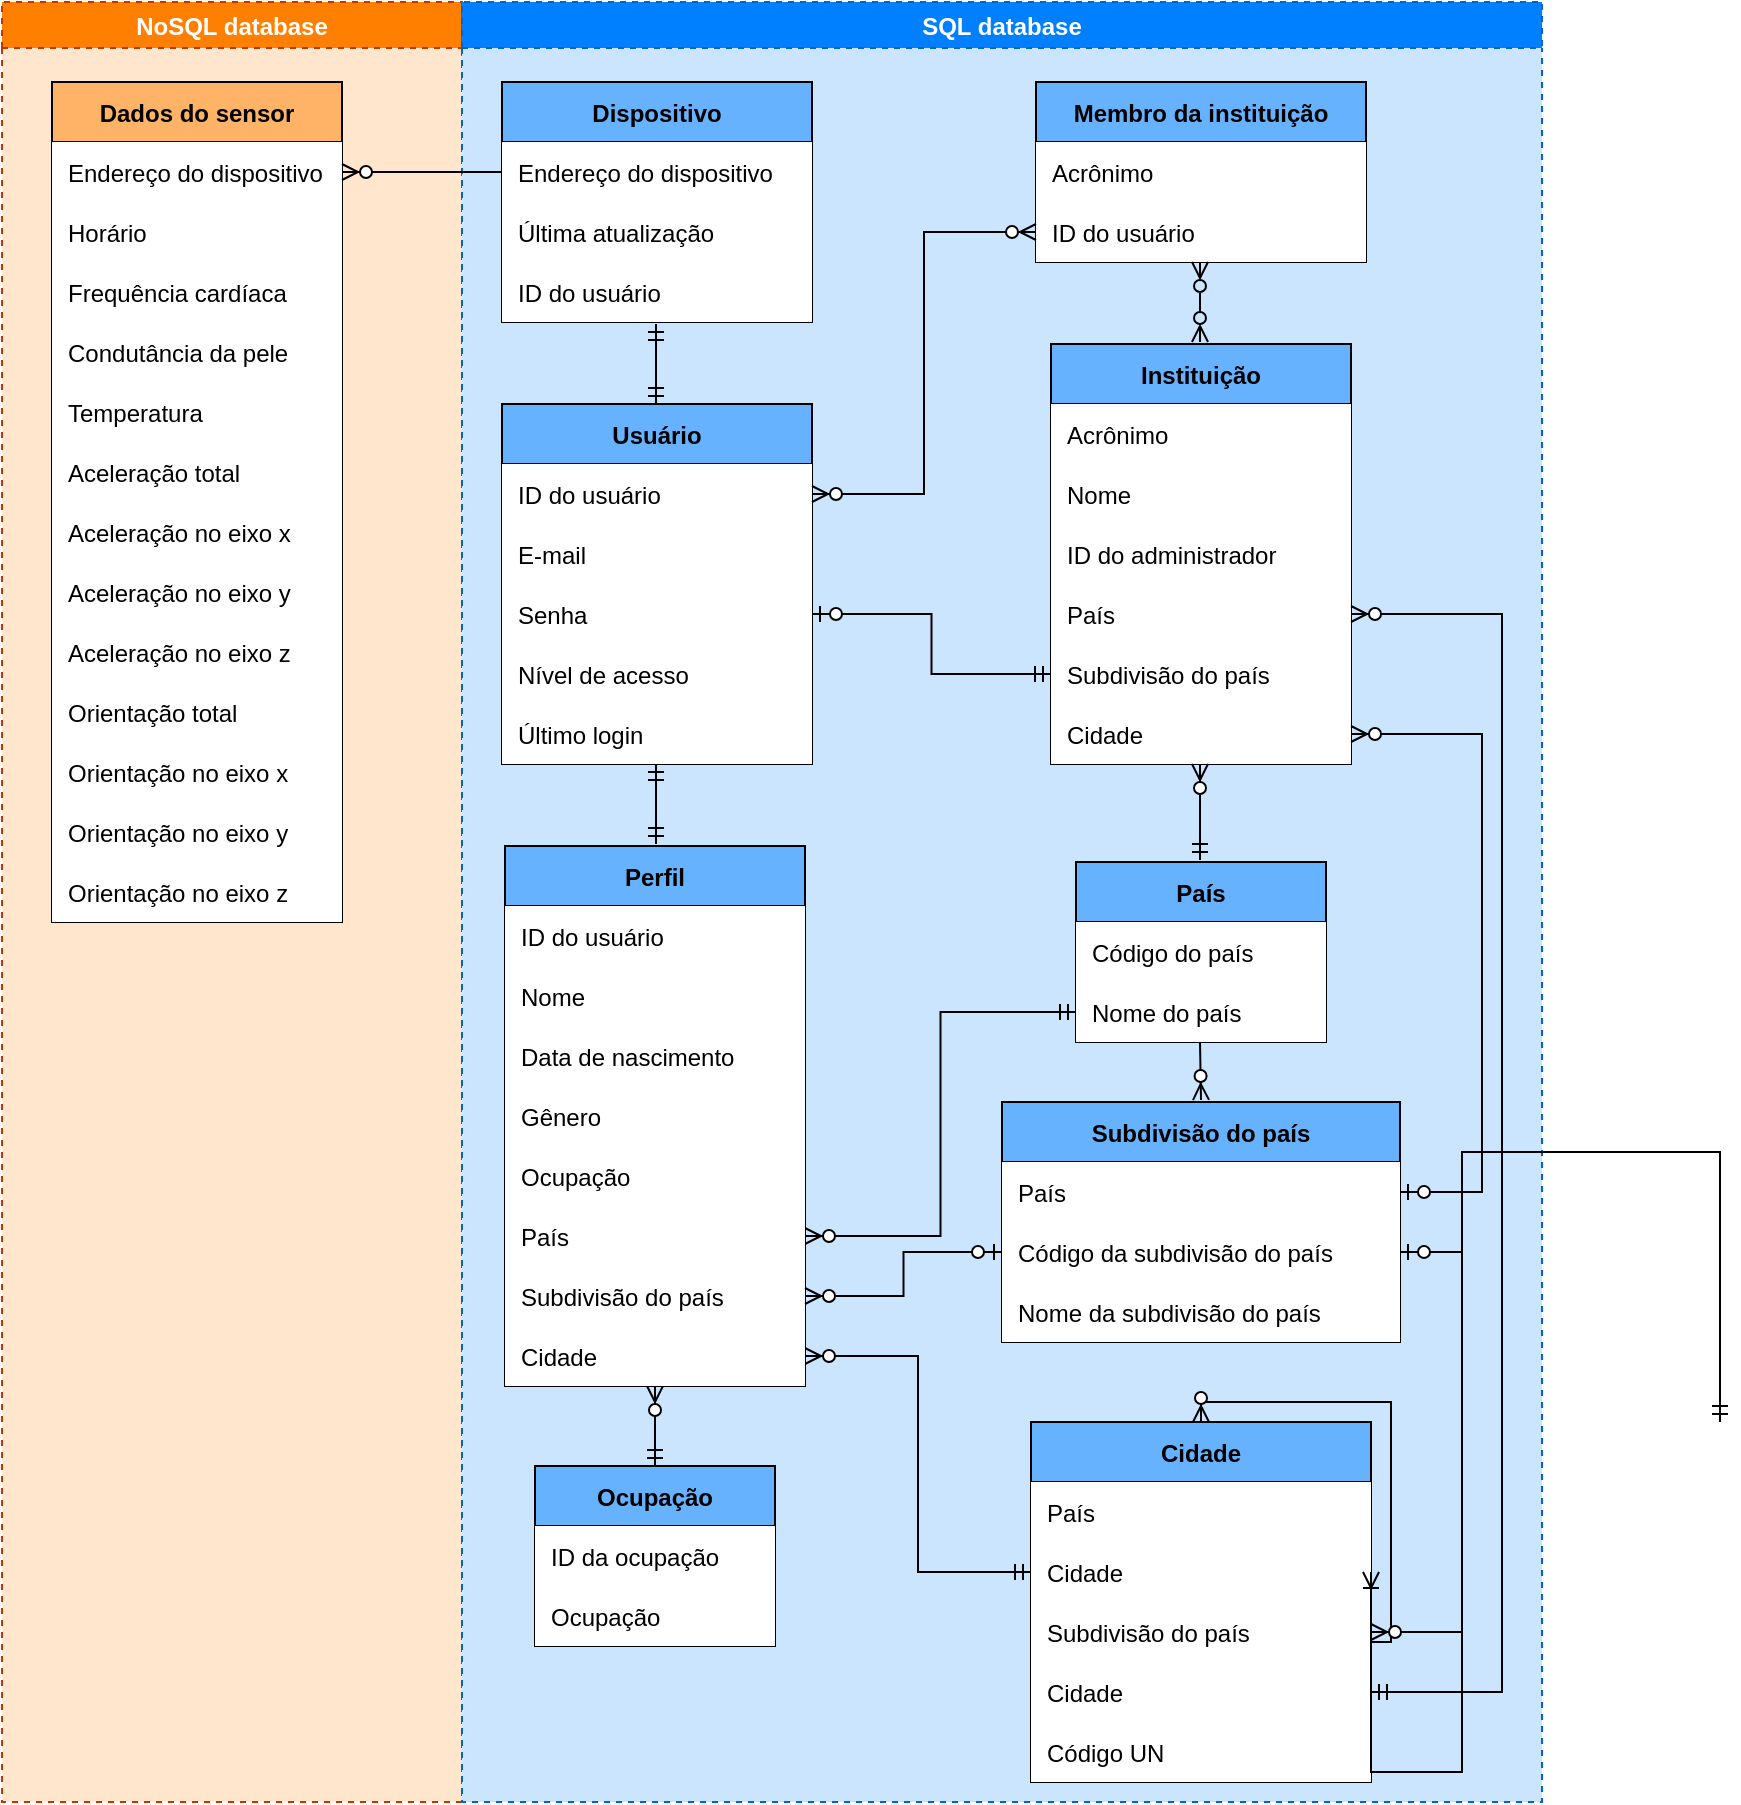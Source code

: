 <mxfile version="17.4.4" type="github">
  <diagram name="Page-1" id="52a04d89-c75d-2922-d76d-85b35f80e030">
    <mxGraphModel dx="1422" dy="737" grid="1" gridSize="10" guides="1" tooltips="1" connect="1" arrows="1" fold="1" page="1" pageScale="1" pageWidth="1100" pageHeight="850" background="none" math="0" shadow="0">
      <root>
        <mxCell id="0" />
        <mxCell id="1" parent="0" />
        <mxCell id="K3WVoDSNx91NNgabxfpI-1" value="NoSQL database" style="swimlane;dashed=1;fillColor=#FF8000;strokeColor=#C73500;fontColor=#FFFFFF;swimlaneFillColor=#FFE6CC;" parent="1" vertex="1">
          <mxGeometry width="230" height="900" as="geometry" />
        </mxCell>
        <mxCell id="K3WVoDSNx91NNgabxfpI-2" value="Dados do sensor" style="shape=table;startSize=30;container=1;collapsible=1;childLayout=tableLayout;fixedRows=1;rowLines=0;fontStyle=1;align=center;resizeLast=1;fillColor=#FFB366;" parent="K3WVoDSNx91NNgabxfpI-1" vertex="1">
          <mxGeometry x="25" y="40" width="145" height="420" as="geometry" />
        </mxCell>
        <mxCell id="K3WVoDSNx91NNgabxfpI-3" style="shape=partialRectangle;collapsible=0;dropTarget=0;pointerEvents=0;fillColor=none;top=0;left=0;bottom=0;right=0;points=[[0,0.5],[1,0.5]];portConstraint=eastwest;" parent="K3WVoDSNx91NNgabxfpI-2" vertex="1">
          <mxGeometry y="30" width="145" height="30" as="geometry" />
        </mxCell>
        <mxCell id="K3WVoDSNx91NNgabxfpI-4" value="Endereço do dispositivo" style="shape=partialRectangle;connectable=0;fillColor=default;top=0;left=0;bottom=0;right=0;align=left;spacingLeft=6;overflow=hidden;" parent="K3WVoDSNx91NNgabxfpI-3" vertex="1">
          <mxGeometry width="145" height="30" as="geometry">
            <mxRectangle width="145" height="30" as="alternateBounds" />
          </mxGeometry>
        </mxCell>
        <mxCell id="K3WVoDSNx91NNgabxfpI-6" value="" style="shape=partialRectangle;collapsible=0;dropTarget=0;pointerEvents=0;fillColor=none;top=0;left=0;bottom=0;right=0;points=[[0,0.5],[1,0.5]];portConstraint=eastwest;" parent="K3WVoDSNx91NNgabxfpI-2" vertex="1">
          <mxGeometry y="60" width="145" height="30" as="geometry" />
        </mxCell>
        <mxCell id="K3WVoDSNx91NNgabxfpI-7" value="Horário" style="shape=partialRectangle;connectable=0;fillColor=default;top=0;left=0;bottom=0;right=0;align=left;spacingLeft=6;overflow=hidden;" parent="K3WVoDSNx91NNgabxfpI-6" vertex="1">
          <mxGeometry width="145" height="30" as="geometry">
            <mxRectangle width="145" height="30" as="alternateBounds" />
          </mxGeometry>
        </mxCell>
        <mxCell id="K3WVoDSNx91NNgabxfpI-9" value="" style="shape=partialRectangle;collapsible=0;dropTarget=0;pointerEvents=0;fillColor=none;top=0;left=0;bottom=0;right=0;points=[[0,0.5],[1,0.5]];portConstraint=eastwest;" parent="K3WVoDSNx91NNgabxfpI-2" vertex="1">
          <mxGeometry y="90" width="145" height="30" as="geometry" />
        </mxCell>
        <mxCell id="K3WVoDSNx91NNgabxfpI-10" value="Frequência cardíaca" style="shape=partialRectangle;connectable=0;fillColor=default;top=0;left=0;bottom=0;right=0;align=left;spacingLeft=6;overflow=hidden;" parent="K3WVoDSNx91NNgabxfpI-9" vertex="1">
          <mxGeometry width="145" height="30" as="geometry">
            <mxRectangle width="145" height="30" as="alternateBounds" />
          </mxGeometry>
        </mxCell>
        <mxCell id="K3WVoDSNx91NNgabxfpI-12" style="shape=partialRectangle;collapsible=0;dropTarget=0;pointerEvents=0;fillColor=none;top=0;left=0;bottom=0;right=0;points=[[0,0.5],[1,0.5]];portConstraint=eastwest;" parent="K3WVoDSNx91NNgabxfpI-2" vertex="1">
          <mxGeometry y="120" width="145" height="30" as="geometry" />
        </mxCell>
        <mxCell id="K3WVoDSNx91NNgabxfpI-13" value="Condutância da pele" style="shape=partialRectangle;connectable=0;fillColor=default;top=0;left=0;bottom=0;right=0;align=left;spacingLeft=6;overflow=hidden;" parent="K3WVoDSNx91NNgabxfpI-12" vertex="1">
          <mxGeometry width="145" height="30" as="geometry">
            <mxRectangle width="145" height="30" as="alternateBounds" />
          </mxGeometry>
        </mxCell>
        <mxCell id="K3WVoDSNx91NNgabxfpI-15" style="shape=partialRectangle;collapsible=0;dropTarget=0;pointerEvents=0;fillColor=none;top=0;left=0;bottom=0;right=0;points=[[0,0.5],[1,0.5]];portConstraint=eastwest;" parent="K3WVoDSNx91NNgabxfpI-2" vertex="1">
          <mxGeometry y="150" width="145" height="30" as="geometry" />
        </mxCell>
        <mxCell id="K3WVoDSNx91NNgabxfpI-16" value="Temperatura" style="shape=partialRectangle;connectable=0;fillColor=default;top=0;left=0;bottom=0;right=0;align=left;spacingLeft=6;overflow=hidden;" parent="K3WVoDSNx91NNgabxfpI-15" vertex="1">
          <mxGeometry width="145" height="30" as="geometry">
            <mxRectangle width="145" height="30" as="alternateBounds" />
          </mxGeometry>
        </mxCell>
        <mxCell id="K3WVoDSNx91NNgabxfpI-18" style="shape=partialRectangle;collapsible=0;dropTarget=0;pointerEvents=0;fillColor=none;top=0;left=0;bottom=0;right=0;points=[[0,0.5],[1,0.5]];portConstraint=eastwest;" parent="K3WVoDSNx91NNgabxfpI-2" vertex="1">
          <mxGeometry y="180" width="145" height="30" as="geometry" />
        </mxCell>
        <mxCell id="K3WVoDSNx91NNgabxfpI-19" value="Aceleração total" style="shape=partialRectangle;connectable=0;fillColor=default;top=0;left=0;bottom=0;right=0;align=left;spacingLeft=6;overflow=hidden;" parent="K3WVoDSNx91NNgabxfpI-18" vertex="1">
          <mxGeometry width="145" height="30" as="geometry">
            <mxRectangle width="145" height="30" as="alternateBounds" />
          </mxGeometry>
        </mxCell>
        <mxCell id="K3WVoDSNx91NNgabxfpI-21" style="shape=partialRectangle;collapsible=0;dropTarget=0;pointerEvents=0;fillColor=none;top=0;left=0;bottom=0;right=0;points=[[0,0.5],[1,0.5]];portConstraint=eastwest;" parent="K3WVoDSNx91NNgabxfpI-2" vertex="1">
          <mxGeometry y="210" width="145" height="30" as="geometry" />
        </mxCell>
        <mxCell id="K3WVoDSNx91NNgabxfpI-22" value="Aceleração no eixo x" style="shape=partialRectangle;connectable=0;fillColor=default;top=0;left=0;bottom=0;right=0;align=left;spacingLeft=6;overflow=hidden;" parent="K3WVoDSNx91NNgabxfpI-21" vertex="1">
          <mxGeometry width="145" height="30" as="geometry">
            <mxRectangle width="145" height="30" as="alternateBounds" />
          </mxGeometry>
        </mxCell>
        <mxCell id="K3WVoDSNx91NNgabxfpI-24" style="shape=partialRectangle;collapsible=0;dropTarget=0;pointerEvents=0;fillColor=none;top=0;left=0;bottom=0;right=0;points=[[0,0.5],[1,0.5]];portConstraint=eastwest;" parent="K3WVoDSNx91NNgabxfpI-2" vertex="1">
          <mxGeometry y="240" width="145" height="30" as="geometry" />
        </mxCell>
        <mxCell id="K3WVoDSNx91NNgabxfpI-25" value="Aceleração no eixo y" style="shape=partialRectangle;connectable=0;fillColor=default;top=0;left=0;bottom=0;right=0;align=left;spacingLeft=6;overflow=hidden;" parent="K3WVoDSNx91NNgabxfpI-24" vertex="1">
          <mxGeometry width="145" height="30" as="geometry">
            <mxRectangle width="145" height="30" as="alternateBounds" />
          </mxGeometry>
        </mxCell>
        <mxCell id="K3WVoDSNx91NNgabxfpI-27" style="shape=partialRectangle;collapsible=0;dropTarget=0;pointerEvents=0;fillColor=none;top=0;left=0;bottom=0;right=0;points=[[0,0.5],[1,0.5]];portConstraint=eastwest;" parent="K3WVoDSNx91NNgabxfpI-2" vertex="1">
          <mxGeometry y="270" width="145" height="30" as="geometry" />
        </mxCell>
        <mxCell id="K3WVoDSNx91NNgabxfpI-28" value="Aceleração no eixo z" style="shape=partialRectangle;connectable=0;fillColor=default;top=0;left=0;bottom=0;right=0;align=left;spacingLeft=6;overflow=hidden;" parent="K3WVoDSNx91NNgabxfpI-27" vertex="1">
          <mxGeometry width="145" height="30" as="geometry">
            <mxRectangle width="145" height="30" as="alternateBounds" />
          </mxGeometry>
        </mxCell>
        <mxCell id="K3WVoDSNx91NNgabxfpI-30" style="shape=partialRectangle;collapsible=0;dropTarget=0;pointerEvents=0;fillColor=none;top=0;left=0;bottom=0;right=0;points=[[0,0.5],[1,0.5]];portConstraint=eastwest;" parent="K3WVoDSNx91NNgabxfpI-2" vertex="1">
          <mxGeometry y="300" width="145" height="30" as="geometry" />
        </mxCell>
        <mxCell id="K3WVoDSNx91NNgabxfpI-31" value="Orientação total" style="shape=partialRectangle;connectable=0;fillColor=default;top=0;left=0;bottom=0;right=0;align=left;spacingLeft=6;overflow=hidden;" parent="K3WVoDSNx91NNgabxfpI-30" vertex="1">
          <mxGeometry width="145" height="30" as="geometry">
            <mxRectangle width="145" height="30" as="alternateBounds" />
          </mxGeometry>
        </mxCell>
        <mxCell id="K3WVoDSNx91NNgabxfpI-33" style="shape=partialRectangle;collapsible=0;dropTarget=0;pointerEvents=0;fillColor=none;top=0;left=0;bottom=0;right=0;points=[[0,0.5],[1,0.5]];portConstraint=eastwest;" parent="K3WVoDSNx91NNgabxfpI-2" vertex="1">
          <mxGeometry y="330" width="145" height="30" as="geometry" />
        </mxCell>
        <mxCell id="K3WVoDSNx91NNgabxfpI-34" value="Orientação no eixo x" style="shape=partialRectangle;connectable=0;fillColor=default;top=0;left=0;bottom=0;right=0;align=left;spacingLeft=6;overflow=hidden;" parent="K3WVoDSNx91NNgabxfpI-33" vertex="1">
          <mxGeometry width="145" height="30" as="geometry">
            <mxRectangle width="145" height="30" as="alternateBounds" />
          </mxGeometry>
        </mxCell>
        <mxCell id="K3WVoDSNx91NNgabxfpI-36" style="shape=partialRectangle;collapsible=0;dropTarget=0;pointerEvents=0;fillColor=none;top=0;left=0;bottom=0;right=0;points=[[0,0.5],[1,0.5]];portConstraint=eastwest;" parent="K3WVoDSNx91NNgabxfpI-2" vertex="1">
          <mxGeometry y="360" width="145" height="30" as="geometry" />
        </mxCell>
        <mxCell id="K3WVoDSNx91NNgabxfpI-37" value="Orientação no eixo y" style="shape=partialRectangle;connectable=0;fillColor=default;top=0;left=0;bottom=0;right=0;align=left;spacingLeft=6;overflow=hidden;" parent="K3WVoDSNx91NNgabxfpI-36" vertex="1">
          <mxGeometry width="145" height="30" as="geometry">
            <mxRectangle width="145" height="30" as="alternateBounds" />
          </mxGeometry>
        </mxCell>
        <mxCell id="K3WVoDSNx91NNgabxfpI-39" style="shape=partialRectangle;collapsible=0;dropTarget=0;pointerEvents=0;fillColor=none;top=0;left=0;bottom=0;right=0;points=[[0,0.5],[1,0.5]];portConstraint=eastwest;" parent="K3WVoDSNx91NNgabxfpI-2" vertex="1">
          <mxGeometry y="390" width="145" height="30" as="geometry" />
        </mxCell>
        <mxCell id="K3WVoDSNx91NNgabxfpI-40" value="Orientação no eixo z" style="shape=partialRectangle;connectable=0;fillColor=default;top=0;left=0;bottom=0;right=0;align=left;spacingLeft=6;overflow=hidden;" parent="K3WVoDSNx91NNgabxfpI-39" vertex="1">
          <mxGeometry width="145" height="30" as="geometry">
            <mxRectangle width="145" height="30" as="alternateBounds" />
          </mxGeometry>
        </mxCell>
        <mxCell id="K3WVoDSNx91NNgabxfpI-42" value="SQL database" style="swimlane;dashed=1;fillColor=#007FFF;fontColor=#ffffff;strokeColor=#0066CC;swimlaneFillColor=#CCE5FF;" parent="1" vertex="1">
          <mxGeometry x="230" width="540" height="900" as="geometry" />
        </mxCell>
        <mxCell id="K3WVoDSNx91NNgabxfpI-43" value="" style="fontSize=12;html=1;endArrow=ERzeroToMany;endFill=1;rounded=0;entryX=0.5;entryY=0;entryDx=0;entryDy=0;exitX=0.62;exitY=1.033;exitDx=0;exitDy=0;exitPerimeter=0;" parent="K3WVoDSNx91NNgabxfpI-42" edge="1">
          <mxGeometry width="100" height="100" relative="1" as="geometry">
            <mxPoint x="369" y="520" as="sourcePoint" />
            <mxPoint x="369.5" y="549.01" as="targetPoint" />
          </mxGeometry>
        </mxCell>
        <mxCell id="K3WVoDSNx91NNgabxfpI-44" value="" style="edgeStyle=orthogonalEdgeStyle;fontSize=12;html=1;endArrow=ERzeroToMany;startArrow=ERmandOne;rounded=0;entryX=1;entryY=0.5;entryDx=0;entryDy=0;exitX=0;exitY=0.5;exitDx=0;exitDy=0;" parent="K3WVoDSNx91NNgabxfpI-42" source="K3WVoDSNx91NNgabxfpI-112" target="K3WVoDSNx91NNgabxfpI-95" edge="1">
          <mxGeometry width="100" height="100" relative="1" as="geometry">
            <mxPoint x="380" y="265" as="sourcePoint" />
            <mxPoint x="268" y="265" as="targetPoint" />
          </mxGeometry>
        </mxCell>
        <mxCell id="K3WVoDSNx91NNgabxfpI-45" value="" style="edgeStyle=orthogonalEdgeStyle;fontSize=12;html=1;endArrow=ERzeroToMany;startArrow=ERmandOne;rounded=0;entryX=1;entryY=0.5;entryDx=0;entryDy=0;exitX=0;exitY=0.5;exitDx=0;exitDy=0;" parent="K3WVoDSNx91NNgabxfpI-42" source="K3WVoDSNx91NNgabxfpI-142" target="K3WVoDSNx91NNgabxfpI-103" edge="1">
          <mxGeometry width="100" height="100" relative="1" as="geometry">
            <mxPoint x="380" y="431.25" as="sourcePoint" />
            <mxPoint x="268" y="302.5" as="targetPoint" />
          </mxGeometry>
        </mxCell>
        <mxCell id="K3WVoDSNx91NNgabxfpI-46" value="" style="fontSize=12;html=1;endArrow=ERzeroToMany;startArrow=ERmandOne;rounded=0;exitX=0.5;exitY=0;exitDx=0;exitDy=0;" parent="K3WVoDSNx91NNgabxfpI-42" source="K3WVoDSNx91NNgabxfpI-162" target="K3WVoDSNx91NNgabxfpI-103" edge="1">
          <mxGeometry width="100" height="100" relative="1" as="geometry">
            <mxPoint x="184.5" y="540" as="sourcePoint" />
            <mxPoint x="181.5" y="430" as="targetPoint" />
          </mxGeometry>
        </mxCell>
        <mxCell id="K3WVoDSNx91NNgabxfpI-48" value="" style="fontSize=12;html=1;endArrow=ERzeroToMany;endFill=1;rounded=0;entryX=0.5;entryY=0;entryDx=0;entryDy=0;edgeStyle=orthogonalEdgeStyle;exitX=0.497;exitY=1;exitDx=0;exitDy=0;exitPerimeter=0;" parent="K3WVoDSNx91NNgabxfpI-42" target="K3WVoDSNx91NNgabxfpI-137" edge="1">
          <mxGeometry width="100" height="100" relative="1" as="geometry">
            <mxPoint x="419" y="830" as="sourcePoint" />
            <mxPoint x="724" y="690" as="targetPoint" />
          </mxGeometry>
        </mxCell>
        <mxCell id="K3WVoDSNx91NNgabxfpI-49" value="Usuário" style="shape=table;startSize=30;container=1;collapsible=1;childLayout=tableLayout;fixedRows=1;rowLines=0;fontStyle=1;align=center;resizeLast=1;fillColor=#66B2FF;" parent="K3WVoDSNx91NNgabxfpI-42" vertex="1">
          <mxGeometry x="20" y="201" width="155" height="180" as="geometry" />
        </mxCell>
        <mxCell id="K3WVoDSNx91NNgabxfpI-50" value="" style="shape=partialRectangle;collapsible=0;dropTarget=0;pointerEvents=0;fillColor=none;top=0;left=0;bottom=1;right=0;points=[[0,0.5],[1,0.5]];portConstraint=eastwest;" parent="K3WVoDSNx91NNgabxfpI-49" vertex="1">
          <mxGeometry y="30" width="155" height="30" as="geometry" />
        </mxCell>
        <mxCell id="K3WVoDSNx91NNgabxfpI-52" value="ID do usuário" style="shape=partialRectangle;connectable=0;fillColor=default;top=0;left=0;bottom=0;right=0;align=left;spacingLeft=6;fontStyle=0;overflow=hidden;" parent="K3WVoDSNx91NNgabxfpI-50" vertex="1">
          <mxGeometry width="155" height="30" as="geometry">
            <mxRectangle width="155" height="30" as="alternateBounds" />
          </mxGeometry>
        </mxCell>
        <mxCell id="K3WVoDSNx91NNgabxfpI-54" value="" style="shape=partialRectangle;collapsible=0;dropTarget=0;pointerEvents=0;fillColor=none;top=0;left=0;bottom=0;right=0;points=[[0,0.5],[1,0.5]];portConstraint=eastwest;" parent="K3WVoDSNx91NNgabxfpI-49" vertex="1">
          <mxGeometry y="60" width="155" height="30" as="geometry" />
        </mxCell>
        <mxCell id="K3WVoDSNx91NNgabxfpI-56" value="E-mail" style="shape=partialRectangle;connectable=0;fillColor=default;top=0;left=0;bottom=0;right=0;align=left;spacingLeft=6;overflow=hidden;" parent="K3WVoDSNx91NNgabxfpI-54" vertex="1">
          <mxGeometry width="155" height="30" as="geometry">
            <mxRectangle width="155" height="30" as="alternateBounds" />
          </mxGeometry>
        </mxCell>
        <mxCell id="K3WVoDSNx91NNgabxfpI-58" value="" style="shape=partialRectangle;collapsible=0;dropTarget=0;pointerEvents=0;fillColor=none;top=0;left=0;bottom=0;right=0;points=[[0,0.5],[1,0.5]];portConstraint=eastwest;" parent="K3WVoDSNx91NNgabxfpI-49" vertex="1">
          <mxGeometry y="90" width="155" height="30" as="geometry" />
        </mxCell>
        <mxCell id="K3WVoDSNx91NNgabxfpI-60" value="Senha" style="shape=partialRectangle;connectable=0;fillColor=default;top=0;left=0;bottom=0;right=0;align=left;spacingLeft=6;overflow=hidden;" parent="K3WVoDSNx91NNgabxfpI-58" vertex="1">
          <mxGeometry width="155" height="30" as="geometry">
            <mxRectangle width="155" height="30" as="alternateBounds" />
          </mxGeometry>
        </mxCell>
        <mxCell id="K3WVoDSNx91NNgabxfpI-62" style="shape=partialRectangle;collapsible=0;dropTarget=0;pointerEvents=0;fillColor=none;top=0;left=0;bottom=0;right=0;points=[[0,0.5],[1,0.5]];portConstraint=eastwest;" parent="K3WVoDSNx91NNgabxfpI-49" vertex="1">
          <mxGeometry y="120" width="155" height="30" as="geometry" />
        </mxCell>
        <mxCell id="K3WVoDSNx91NNgabxfpI-64" value="Nível de acesso" style="shape=partialRectangle;connectable=0;fillColor=default;top=0;left=0;bottom=0;right=0;align=left;spacingLeft=6;overflow=hidden;" parent="K3WVoDSNx91NNgabxfpI-62" vertex="1">
          <mxGeometry width="155" height="30" as="geometry">
            <mxRectangle width="155" height="30" as="alternateBounds" />
          </mxGeometry>
        </mxCell>
        <mxCell id="K3WVoDSNx91NNgabxfpI-70" style="shape=partialRectangle;collapsible=0;dropTarget=0;pointerEvents=0;fillColor=none;top=0;left=0;bottom=0;right=0;points=[[0,0.5],[1,0.5]];portConstraint=eastwest;" parent="K3WVoDSNx91NNgabxfpI-49" vertex="1">
          <mxGeometry y="150" width="155" height="30" as="geometry" />
        </mxCell>
        <mxCell id="K3WVoDSNx91NNgabxfpI-72" value="Último login" style="shape=partialRectangle;connectable=0;fillColor=default;top=0;left=0;bottom=0;right=0;align=left;spacingLeft=6;overflow=hidden;" parent="K3WVoDSNx91NNgabxfpI-70" vertex="1">
          <mxGeometry width="155" height="30" as="geometry">
            <mxRectangle width="155" height="30" as="alternateBounds" />
          </mxGeometry>
        </mxCell>
        <mxCell id="K3WVoDSNx91NNgabxfpI-74" value="Perfil" style="shape=table;startSize=30;container=1;collapsible=1;childLayout=tableLayout;fixedRows=1;rowLines=0;fontStyle=1;align=center;resizeLast=1;fillColor=#66B2FF;" parent="K3WVoDSNx91NNgabxfpI-42" vertex="1">
          <mxGeometry x="21.5" y="422" width="150" height="270" as="geometry" />
        </mxCell>
        <mxCell id="K3WVoDSNx91NNgabxfpI-75" value="" style="shape=partialRectangle;collapsible=0;dropTarget=0;pointerEvents=0;fillColor=none;top=0;left=0;bottom=1;right=0;points=[[0,0.5],[1,0.5]];portConstraint=eastwest;" parent="K3WVoDSNx91NNgabxfpI-74" vertex="1">
          <mxGeometry y="30" width="150" height="30" as="geometry" />
        </mxCell>
        <mxCell id="K3WVoDSNx91NNgabxfpI-77" value="ID do usuário" style="shape=partialRectangle;connectable=0;fillColor=default;top=0;left=0;bottom=0;right=0;align=left;spacingLeft=6;fontStyle=0;overflow=hidden;" parent="K3WVoDSNx91NNgabxfpI-75" vertex="1">
          <mxGeometry width="150" height="30" as="geometry">
            <mxRectangle width="150" height="30" as="alternateBounds" />
          </mxGeometry>
        </mxCell>
        <mxCell id="K3WVoDSNx91NNgabxfpI-79" value="" style="shape=partialRectangle;collapsible=0;dropTarget=0;pointerEvents=0;fillColor=none;top=0;left=0;bottom=0;right=0;points=[[0,0.5],[1,0.5]];portConstraint=eastwest;" parent="K3WVoDSNx91NNgabxfpI-74" vertex="1">
          <mxGeometry y="60" width="150" height="30" as="geometry" />
        </mxCell>
        <mxCell id="K3WVoDSNx91NNgabxfpI-81" value="Nome" style="shape=partialRectangle;connectable=0;fillColor=default;top=0;left=0;bottom=0;right=0;align=left;spacingLeft=6;overflow=hidden;" parent="K3WVoDSNx91NNgabxfpI-79" vertex="1">
          <mxGeometry width="150" height="30" as="geometry">
            <mxRectangle width="150" height="30" as="alternateBounds" />
          </mxGeometry>
        </mxCell>
        <mxCell id="K3WVoDSNx91NNgabxfpI-83" value="" style="shape=partialRectangle;collapsible=0;dropTarget=0;pointerEvents=0;fillColor=none;top=0;left=0;bottom=0;right=0;points=[[0,0.5],[1,0.5]];portConstraint=eastwest;" parent="K3WVoDSNx91NNgabxfpI-74" vertex="1">
          <mxGeometry y="90" width="150" height="30" as="geometry" />
        </mxCell>
        <mxCell id="K3WVoDSNx91NNgabxfpI-85" value="Data de nascimento" style="shape=partialRectangle;connectable=0;fillColor=default;top=0;left=0;bottom=0;right=0;align=left;spacingLeft=6;overflow=hidden;" parent="K3WVoDSNx91NNgabxfpI-83" vertex="1">
          <mxGeometry width="150" height="30" as="geometry">
            <mxRectangle width="150" height="30" as="alternateBounds" />
          </mxGeometry>
        </mxCell>
        <mxCell id="K3WVoDSNx91NNgabxfpI-87" style="shape=partialRectangle;collapsible=0;dropTarget=0;pointerEvents=0;fillColor=none;top=0;left=0;bottom=0;right=0;points=[[0,0.5],[1,0.5]];portConstraint=eastwest;" parent="K3WVoDSNx91NNgabxfpI-74" vertex="1">
          <mxGeometry y="120" width="150" height="30" as="geometry" />
        </mxCell>
        <mxCell id="K3WVoDSNx91NNgabxfpI-89" value="Gênero" style="shape=partialRectangle;connectable=0;fillColor=default;top=0;left=0;bottom=0;right=0;align=left;spacingLeft=6;overflow=hidden;" parent="K3WVoDSNx91NNgabxfpI-87" vertex="1">
          <mxGeometry width="150" height="30" as="geometry">
            <mxRectangle width="150" height="30" as="alternateBounds" />
          </mxGeometry>
        </mxCell>
        <mxCell id="K3WVoDSNx91NNgabxfpI-91" style="shape=partialRectangle;collapsible=0;dropTarget=0;pointerEvents=0;fillColor=none;top=0;left=0;bottom=0;right=0;points=[[0,0.5],[1,0.5]];portConstraint=eastwest;" parent="K3WVoDSNx91NNgabxfpI-74" vertex="1">
          <mxGeometry y="150" width="150" height="30" as="geometry" />
        </mxCell>
        <mxCell id="K3WVoDSNx91NNgabxfpI-93" value="Ocupação" style="shape=partialRectangle;connectable=0;fillColor=default;top=0;left=0;bottom=0;right=0;align=left;spacingLeft=6;overflow=hidden;" parent="K3WVoDSNx91NNgabxfpI-91" vertex="1">
          <mxGeometry width="150" height="30" as="geometry">
            <mxRectangle width="150" height="30" as="alternateBounds" />
          </mxGeometry>
        </mxCell>
        <mxCell id="K3WVoDSNx91NNgabxfpI-95" style="shape=partialRectangle;collapsible=0;dropTarget=0;pointerEvents=0;fillColor=none;top=0;left=0;bottom=0;right=0;points=[[0,0.5],[1,0.5]];portConstraint=eastwest;" parent="K3WVoDSNx91NNgabxfpI-74" vertex="1">
          <mxGeometry y="180" width="150" height="30" as="geometry" />
        </mxCell>
        <mxCell id="K3WVoDSNx91NNgabxfpI-97" value="País" style="shape=partialRectangle;connectable=0;fillColor=default;top=0;left=0;bottom=0;right=0;align=left;spacingLeft=6;overflow=hidden;" parent="K3WVoDSNx91NNgabxfpI-95" vertex="1">
          <mxGeometry width="150" height="30" as="geometry">
            <mxRectangle width="150" height="30" as="alternateBounds" />
          </mxGeometry>
        </mxCell>
        <mxCell id="K3WVoDSNx91NNgabxfpI-99" style="shape=partialRectangle;collapsible=0;dropTarget=0;pointerEvents=0;fillColor=none;top=0;left=0;bottom=0;right=0;points=[[0,0.5],[1,0.5]];portConstraint=eastwest;" parent="K3WVoDSNx91NNgabxfpI-74" vertex="1">
          <mxGeometry y="210" width="150" height="30" as="geometry" />
        </mxCell>
        <mxCell id="K3WVoDSNx91NNgabxfpI-101" value="Subdivisão do país" style="shape=partialRectangle;connectable=0;fillColor=default;top=0;left=0;bottom=0;right=0;align=left;spacingLeft=6;overflow=hidden;" parent="K3WVoDSNx91NNgabxfpI-99" vertex="1">
          <mxGeometry width="150" height="30" as="geometry">
            <mxRectangle width="150" height="30" as="alternateBounds" />
          </mxGeometry>
        </mxCell>
        <mxCell id="K3WVoDSNx91NNgabxfpI-103" style="shape=partialRectangle;collapsible=0;dropTarget=0;pointerEvents=0;fillColor=none;top=0;left=0;bottom=0;right=0;points=[[0,0.5],[1,0.5]];portConstraint=eastwest;" parent="K3WVoDSNx91NNgabxfpI-74" vertex="1">
          <mxGeometry y="240" width="150" height="30" as="geometry" />
        </mxCell>
        <mxCell id="K3WVoDSNx91NNgabxfpI-105" value="Cidade" style="shape=partialRectangle;connectable=0;fillColor=default;top=0;left=0;bottom=0;right=0;align=left;spacingLeft=6;overflow=hidden;" parent="K3WVoDSNx91NNgabxfpI-103" vertex="1">
          <mxGeometry width="150" height="30" as="geometry">
            <mxRectangle width="150" height="30" as="alternateBounds" />
          </mxGeometry>
        </mxCell>
        <mxCell id="K3WVoDSNx91NNgabxfpI-107" value="País" style="shape=table;startSize=30;container=1;collapsible=1;childLayout=tableLayout;fixedRows=1;rowLines=0;fontStyle=1;align=center;resizeLast=1;fillColor=#66B2FF;" parent="K3WVoDSNx91NNgabxfpI-42" vertex="1">
          <mxGeometry x="307" y="430" width="125" height="90" as="geometry" />
        </mxCell>
        <mxCell id="K3WVoDSNx91NNgabxfpI-108" value="" style="shape=partialRectangle;collapsible=0;dropTarget=0;pointerEvents=0;fillColor=none;top=0;left=0;bottom=1;right=0;points=[[0,0.5],[1,0.5]];portConstraint=eastwest;" parent="K3WVoDSNx91NNgabxfpI-107" vertex="1">
          <mxGeometry y="30" width="125" height="30" as="geometry" />
        </mxCell>
        <mxCell id="K3WVoDSNx91NNgabxfpI-110" value="Código do país" style="shape=partialRectangle;connectable=0;fillColor=default;top=0;left=0;bottom=0;right=0;align=left;spacingLeft=6;fontStyle=0;overflow=hidden;" parent="K3WVoDSNx91NNgabxfpI-108" vertex="1">
          <mxGeometry width="125" height="30" as="geometry">
            <mxRectangle width="125" height="30" as="alternateBounds" />
          </mxGeometry>
        </mxCell>
        <mxCell id="K3WVoDSNx91NNgabxfpI-112" value="" style="shape=partialRectangle;collapsible=0;dropTarget=0;pointerEvents=0;fillColor=none;top=0;left=0;bottom=0;right=0;points=[[0,0.5],[1,0.5]];portConstraint=eastwest;" parent="K3WVoDSNx91NNgabxfpI-107" vertex="1">
          <mxGeometry y="60" width="125" height="30" as="geometry" />
        </mxCell>
        <mxCell id="K3WVoDSNx91NNgabxfpI-114" value="Nome do país" style="shape=partialRectangle;connectable=0;fillColor=default;top=0;left=0;bottom=0;right=0;align=left;spacingLeft=6;overflow=hidden;" parent="K3WVoDSNx91NNgabxfpI-112" vertex="1">
          <mxGeometry width="125" height="30" as="geometry">
            <mxRectangle width="125" height="30" as="alternateBounds" />
          </mxGeometry>
        </mxCell>
        <mxCell id="K3WVoDSNx91NNgabxfpI-120" value="Subdivisão do país" style="shape=table;startSize=30;container=1;collapsible=1;childLayout=tableLayout;fixedRows=1;rowLines=0;fontStyle=1;align=center;resizeLast=1;fillColor=#66B2FF;" parent="K3WVoDSNx91NNgabxfpI-42" vertex="1">
          <mxGeometry x="270" y="550" width="199" height="120" as="geometry" />
        </mxCell>
        <mxCell id="K3WVoDSNx91NNgabxfpI-121" value="" style="shape=partialRectangle;collapsible=0;dropTarget=0;pointerEvents=0;fillColor=none;top=0;left=0;bottom=1;right=0;points=[[0,0.5],[1,0.5]];portConstraint=eastwest;" parent="K3WVoDSNx91NNgabxfpI-120" vertex="1">
          <mxGeometry y="30" width="199" height="30" as="geometry" />
        </mxCell>
        <mxCell id="K3WVoDSNx91NNgabxfpI-123" value="País" style="shape=partialRectangle;connectable=0;fillColor=default;top=0;left=0;bottom=0;right=0;align=left;spacingLeft=6;fontStyle=0;overflow=hidden;" parent="K3WVoDSNx91NNgabxfpI-121" vertex="1">
          <mxGeometry width="199" height="30" as="geometry">
            <mxRectangle width="199" height="30" as="alternateBounds" />
          </mxGeometry>
        </mxCell>
        <mxCell id="K3WVoDSNx91NNgabxfpI-125" style="shape=partialRectangle;collapsible=0;dropTarget=0;pointerEvents=0;fillColor=none;top=0;left=0;bottom=1;right=0;points=[[0,0.5],[1,0.5]];portConstraint=eastwest;" parent="K3WVoDSNx91NNgabxfpI-120" vertex="1">
          <mxGeometry y="60" width="199" height="30" as="geometry" />
        </mxCell>
        <mxCell id="K3WVoDSNx91NNgabxfpI-127" value="Código da subdivisão do país" style="shape=partialRectangle;connectable=0;fillColor=default;top=0;left=0;bottom=0;right=0;align=left;spacingLeft=6;fontStyle=0;overflow=hidden;" parent="K3WVoDSNx91NNgabxfpI-125" vertex="1">
          <mxGeometry width="199" height="30" as="geometry">
            <mxRectangle width="199" height="30" as="alternateBounds" />
          </mxGeometry>
        </mxCell>
        <mxCell id="K3WVoDSNx91NNgabxfpI-129" value="" style="shape=partialRectangle;collapsible=0;dropTarget=0;pointerEvents=0;fillColor=none;top=0;left=0;bottom=0;right=0;points=[[0,0.5],[1,0.5]];portConstraint=eastwest;" parent="K3WVoDSNx91NNgabxfpI-120" vertex="1">
          <mxGeometry y="90" width="199" height="30" as="geometry" />
        </mxCell>
        <mxCell id="K3WVoDSNx91NNgabxfpI-131" value="Nome da subdivisão do país" style="shape=partialRectangle;connectable=0;fillColor=default;top=0;left=0;bottom=0;right=0;align=left;spacingLeft=6;overflow=hidden;" parent="K3WVoDSNx91NNgabxfpI-129" vertex="1">
          <mxGeometry width="199" height="30" as="geometry">
            <mxRectangle width="199" height="30" as="alternateBounds" />
          </mxGeometry>
        </mxCell>
        <mxCell id="K3WVoDSNx91NNgabxfpI-137" value="Cidade" style="shape=table;startSize=30;container=1;collapsible=1;childLayout=tableLayout;fixedRows=1;rowLines=0;fontStyle=1;align=center;resizeLast=1;fillColor=#66B2FF;" parent="K3WVoDSNx91NNgabxfpI-42" vertex="1">
          <mxGeometry x="284.5" y="710" width="170" height="180" as="geometry" />
        </mxCell>
        <mxCell id="K3WVoDSNx91NNgabxfpI-138" value="" style="shape=partialRectangle;collapsible=0;dropTarget=0;pointerEvents=0;fillColor=none;top=0;left=0;bottom=1;right=0;points=[[0,0.5],[1,0.5]];portConstraint=eastwest;" parent="K3WVoDSNx91NNgabxfpI-137" vertex="1">
          <mxGeometry y="30" width="170" height="30" as="geometry" />
        </mxCell>
        <mxCell id="K3WVoDSNx91NNgabxfpI-140" value="País" style="shape=partialRectangle;connectable=0;fillColor=default;top=0;left=0;bottom=0;right=0;align=left;spacingLeft=6;fontStyle=0;overflow=hidden;" parent="K3WVoDSNx91NNgabxfpI-138" vertex="1">
          <mxGeometry width="170" height="30" as="geometry">
            <mxRectangle width="170" height="30" as="alternateBounds" />
          </mxGeometry>
        </mxCell>
        <mxCell id="K3WVoDSNx91NNgabxfpI-142" style="shape=partialRectangle;collapsible=0;dropTarget=0;pointerEvents=0;fillColor=none;top=0;left=0;bottom=1;right=0;points=[[0,0.5],[1,0.5]];portConstraint=eastwest;" parent="K3WVoDSNx91NNgabxfpI-137" vertex="1">
          <mxGeometry y="60" width="170" height="30" as="geometry" />
        </mxCell>
        <mxCell id="K3WVoDSNx91NNgabxfpI-144" value="Cidade" style="shape=partialRectangle;connectable=0;fillColor=default;top=0;left=0;bottom=0;right=0;align=left;spacingLeft=6;fontStyle=0;overflow=hidden;" parent="K3WVoDSNx91NNgabxfpI-142" vertex="1">
          <mxGeometry width="170" height="30" as="geometry">
            <mxRectangle width="170" height="30" as="alternateBounds" />
          </mxGeometry>
        </mxCell>
        <mxCell id="K3WVoDSNx91NNgabxfpI-146" value="" style="shape=partialRectangle;collapsible=0;dropTarget=0;pointerEvents=0;fillColor=none;top=0;left=0;bottom=0;right=0;points=[[0,0.5],[1,0.5]];portConstraint=eastwest;" parent="K3WVoDSNx91NNgabxfpI-137" vertex="1">
          <mxGeometry y="90" width="170" height="30" as="geometry" />
        </mxCell>
        <mxCell id="K3WVoDSNx91NNgabxfpI-148" value="Subdivisão do país" style="shape=partialRectangle;connectable=0;fillColor=default;top=0;left=0;bottom=0;right=0;align=left;spacingLeft=6;overflow=hidden;" parent="K3WVoDSNx91NNgabxfpI-146" vertex="1">
          <mxGeometry width="170" height="30" as="geometry">
            <mxRectangle width="170" height="30" as="alternateBounds" />
          </mxGeometry>
        </mxCell>
        <mxCell id="K3WVoDSNx91NNgabxfpI-150" style="shape=partialRectangle;collapsible=0;dropTarget=0;pointerEvents=0;fillColor=none;top=0;left=0;bottom=0;right=0;points=[[0,0.5],[1,0.5]];portConstraint=eastwest;" parent="K3WVoDSNx91NNgabxfpI-137" vertex="1">
          <mxGeometry y="120" width="170" height="30" as="geometry" />
        </mxCell>
        <mxCell id="K3WVoDSNx91NNgabxfpI-152" value="Cidade" style="shape=partialRectangle;connectable=0;fillColor=default;top=0;left=0;bottom=0;right=0;align=left;spacingLeft=6;overflow=hidden;" parent="K3WVoDSNx91NNgabxfpI-150" vertex="1">
          <mxGeometry width="170" height="30" as="geometry">
            <mxRectangle width="170" height="30" as="alternateBounds" />
          </mxGeometry>
        </mxCell>
        <mxCell id="K3WVoDSNx91NNgabxfpI-158" style="shape=partialRectangle;collapsible=0;dropTarget=0;pointerEvents=0;fillColor=none;top=0;left=0;bottom=0;right=0;points=[[0,0.5],[1,0.5]];portConstraint=eastwest;" parent="K3WVoDSNx91NNgabxfpI-137" vertex="1">
          <mxGeometry y="150" width="170" height="30" as="geometry" />
        </mxCell>
        <mxCell id="K3WVoDSNx91NNgabxfpI-160" value="Código UN" style="shape=partialRectangle;connectable=0;fillColor=default;top=0;left=0;bottom=0;right=0;align=left;spacingLeft=6;overflow=hidden;" parent="K3WVoDSNx91NNgabxfpI-158" vertex="1">
          <mxGeometry width="170" height="30" as="geometry">
            <mxRectangle width="170" height="30" as="alternateBounds" />
          </mxGeometry>
        </mxCell>
        <mxCell id="K3WVoDSNx91NNgabxfpI-162" value="Ocupação" style="shape=table;startSize=30;container=1;collapsible=1;childLayout=tableLayout;fixedRows=1;rowLines=0;fontStyle=1;align=center;resizeLast=1;fillColor=#66B2FF;" parent="K3WVoDSNx91NNgabxfpI-42" vertex="1">
          <mxGeometry x="36.5" y="732" width="120" height="90" as="geometry" />
        </mxCell>
        <mxCell id="K3WVoDSNx91NNgabxfpI-163" style="shape=partialRectangle;collapsible=0;dropTarget=0;pointerEvents=0;fillColor=none;top=0;left=0;bottom=1;right=0;points=[[0,0.5],[1,0.5]];portConstraint=eastwest;" parent="K3WVoDSNx91NNgabxfpI-162" vertex="1">
          <mxGeometry y="30" width="120" height="30" as="geometry" />
        </mxCell>
        <mxCell id="K3WVoDSNx91NNgabxfpI-165" value="ID da ocupação" style="shape=partialRectangle;connectable=0;fillColor=default;top=0;left=0;bottom=0;right=0;align=left;spacingLeft=6;fontStyle=0;overflow=hidden;" parent="K3WVoDSNx91NNgabxfpI-163" vertex="1">
          <mxGeometry width="120" height="30" as="geometry">
            <mxRectangle width="120" height="30" as="alternateBounds" />
          </mxGeometry>
        </mxCell>
        <mxCell id="K3WVoDSNx91NNgabxfpI-167" value="" style="shape=partialRectangle;collapsible=0;dropTarget=0;pointerEvents=0;fillColor=none;top=0;left=0;bottom=1;right=0;points=[[0,0.5],[1,0.5]];portConstraint=eastwest;" parent="K3WVoDSNx91NNgabxfpI-162" vertex="1">
          <mxGeometry y="60" width="120" height="30" as="geometry" />
        </mxCell>
        <mxCell id="K3WVoDSNx91NNgabxfpI-169" value="Ocupação" style="shape=partialRectangle;connectable=0;fillColor=default;top=0;left=0;bottom=0;right=0;align=left;spacingLeft=6;fontStyle=0;overflow=hidden;" parent="K3WVoDSNx91NNgabxfpI-167" vertex="1">
          <mxGeometry width="120" height="30" as="geometry">
            <mxRectangle width="120" height="30" as="alternateBounds" />
          </mxGeometry>
        </mxCell>
        <mxCell id="K3WVoDSNx91NNgabxfpI-175" value="Dispositivo" style="shape=table;startSize=30;container=1;collapsible=1;childLayout=tableLayout;fixedRows=1;rowLines=0;fontStyle=1;align=center;resizeLast=1;fillColor=#66B2FF;" parent="K3WVoDSNx91NNgabxfpI-42" vertex="1">
          <mxGeometry x="20" y="40" width="155" height="120" as="geometry" />
        </mxCell>
        <mxCell id="K3WVoDSNx91NNgabxfpI-176" value="" style="shape=partialRectangle;collapsible=0;dropTarget=0;pointerEvents=0;fillColor=none;top=0;left=0;bottom=1;right=0;points=[[0,0.5],[1,0.5]];portConstraint=eastwest;" parent="K3WVoDSNx91NNgabxfpI-175" vertex="1">
          <mxGeometry y="30" width="155" height="30" as="geometry" />
        </mxCell>
        <mxCell id="K3WVoDSNx91NNgabxfpI-178" value="Endereço do dispositivo" style="shape=partialRectangle;connectable=0;fillColor=default;top=0;left=0;bottom=0;right=0;align=left;spacingLeft=6;fontStyle=0;overflow=hidden;strokeColor=default;" parent="K3WVoDSNx91NNgabxfpI-176" vertex="1">
          <mxGeometry width="155" height="30" as="geometry">
            <mxRectangle width="155" height="30" as="alternateBounds" />
          </mxGeometry>
        </mxCell>
        <mxCell id="K3WVoDSNx91NNgabxfpI-180" value="" style="shape=partialRectangle;collapsible=0;dropTarget=0;pointerEvents=0;fillColor=none;top=0;left=0;bottom=0;right=0;points=[[0,0.5],[1,0.5]];portConstraint=eastwest;" parent="K3WVoDSNx91NNgabxfpI-175" vertex="1">
          <mxGeometry y="60" width="155" height="30" as="geometry" />
        </mxCell>
        <mxCell id="K3WVoDSNx91NNgabxfpI-182" value="Última atualização" style="shape=partialRectangle;connectable=0;fillColor=default;top=0;left=0;bottom=0;right=0;align=left;spacingLeft=6;overflow=hidden;strokeColor=none;" parent="K3WVoDSNx91NNgabxfpI-180" vertex="1">
          <mxGeometry width="155" height="30" as="geometry">
            <mxRectangle width="155" height="30" as="alternateBounds" />
          </mxGeometry>
        </mxCell>
        <mxCell id="K3WVoDSNx91NNgabxfpI-184" value="" style="shape=partialRectangle;collapsible=0;dropTarget=0;pointerEvents=0;fillColor=none;top=0;left=0;bottom=0;right=0;points=[[0,0.5],[1,0.5]];portConstraint=eastwest;" parent="K3WVoDSNx91NNgabxfpI-175" vertex="1">
          <mxGeometry y="90" width="155" height="30" as="geometry" />
        </mxCell>
        <mxCell id="K3WVoDSNx91NNgabxfpI-186" value="ID do usuário" style="shape=partialRectangle;connectable=0;fillColor=default;top=0;left=0;bottom=0;right=0;align=left;spacingLeft=6;overflow=hidden;" parent="K3WVoDSNx91NNgabxfpI-184" vertex="1">
          <mxGeometry width="155" height="30" as="geometry">
            <mxRectangle width="155" height="30" as="alternateBounds" />
          </mxGeometry>
        </mxCell>
        <mxCell id="K3WVoDSNx91NNgabxfpI-192" value="" style="fontSize=12;html=1;endArrow=ERmandOne;startArrow=ERmandOne;rounded=0;exitX=0.5;exitY=0;exitDx=0;exitDy=0;" parent="K3WVoDSNx91NNgabxfpI-42" edge="1">
          <mxGeometry width="100" height="100" relative="1" as="geometry">
            <mxPoint x="97" y="201" as="sourcePoint" />
            <mxPoint x="97" y="161" as="targetPoint" />
            <Array as="points" />
          </mxGeometry>
        </mxCell>
        <mxCell id="K3WVoDSNx91NNgabxfpI-193" value="" style="edgeStyle=orthogonalEdgeStyle;fontSize=12;html=1;endArrow=ERzeroToMany;startArrow=ERzeroToOne;rounded=0;exitX=0;exitY=0.5;exitDx=0;exitDy=0;entryX=1;entryY=0.5;entryDx=0;entryDy=0;" parent="K3WVoDSNx91NNgabxfpI-42" source="K3WVoDSNx91NNgabxfpI-125" target="K3WVoDSNx91NNgabxfpI-99" edge="1">
          <mxGeometry width="100" height="100" relative="1" as="geometry">
            <mxPoint x="700" y="470" as="sourcePoint" />
            <mxPoint x="800" y="370" as="targetPoint" />
          </mxGeometry>
        </mxCell>
        <mxCell id="K3WVoDSNx91NNgabxfpI-194" value="Instituição" style="shape=table;startSize=30;container=1;collapsible=1;childLayout=tableLayout;fixedRows=1;rowLines=0;fontStyle=1;align=center;resizeLast=1;fillColor=#66B2FF;" parent="K3WVoDSNx91NNgabxfpI-42" vertex="1">
          <mxGeometry x="294.5" y="171" width="150" height="210" as="geometry" />
        </mxCell>
        <mxCell id="K3WVoDSNx91NNgabxfpI-195" value="" style="shape=partialRectangle;collapsible=0;dropTarget=0;pointerEvents=0;fillColor=none;top=0;left=0;bottom=1;right=0;points=[[0,0.5],[1,0.5]];portConstraint=eastwest;" parent="K3WVoDSNx91NNgabxfpI-194" vertex="1">
          <mxGeometry y="30" width="150" height="30" as="geometry" />
        </mxCell>
        <mxCell id="K3WVoDSNx91NNgabxfpI-197" value="Acrônimo" style="shape=partialRectangle;connectable=0;fillColor=default;top=0;left=0;bottom=0;right=0;align=left;spacingLeft=6;fontStyle=0;overflow=hidden;" parent="K3WVoDSNx91NNgabxfpI-195" vertex="1">
          <mxGeometry width="150" height="30" as="geometry">
            <mxRectangle width="150" height="30" as="alternateBounds" />
          </mxGeometry>
        </mxCell>
        <mxCell id="K3WVoDSNx91NNgabxfpI-199" value="" style="shape=partialRectangle;collapsible=0;dropTarget=0;pointerEvents=0;fillColor=none;top=0;left=0;bottom=0;right=0;points=[[0,0.5],[1,0.5]];portConstraint=eastwest;" parent="K3WVoDSNx91NNgabxfpI-194" vertex="1">
          <mxGeometry y="60" width="150" height="30" as="geometry" />
        </mxCell>
        <mxCell id="K3WVoDSNx91NNgabxfpI-201" value="Nome" style="shape=partialRectangle;connectable=0;fillColor=default;top=0;left=0;bottom=0;right=0;align=left;spacingLeft=6;overflow=hidden;" parent="K3WVoDSNx91NNgabxfpI-199" vertex="1">
          <mxGeometry width="150" height="30" as="geometry">
            <mxRectangle width="150" height="30" as="alternateBounds" />
          </mxGeometry>
        </mxCell>
        <mxCell id="K3WVoDSNx91NNgabxfpI-203" value="" style="shape=partialRectangle;collapsible=0;dropTarget=0;pointerEvents=0;fillColor=none;top=0;left=0;bottom=0;right=0;points=[[0,0.5],[1,0.5]];portConstraint=eastwest;" parent="K3WVoDSNx91NNgabxfpI-194" vertex="1">
          <mxGeometry y="90" width="150" height="30" as="geometry" />
        </mxCell>
        <mxCell id="K3WVoDSNx91NNgabxfpI-205" value="ID do administrador" style="shape=partialRectangle;connectable=0;fillColor=default;top=0;left=0;bottom=0;right=0;align=left;spacingLeft=6;overflow=hidden;" parent="K3WVoDSNx91NNgabxfpI-203" vertex="1">
          <mxGeometry width="150" height="30" as="geometry">
            <mxRectangle width="150" height="30" as="alternateBounds" />
          </mxGeometry>
        </mxCell>
        <mxCell id="K3WVoDSNx91NNgabxfpI-207" style="shape=partialRectangle;collapsible=0;dropTarget=0;pointerEvents=0;fillColor=none;top=0;left=0;bottom=0;right=0;points=[[0,0.5],[1,0.5]];portConstraint=eastwest;" parent="K3WVoDSNx91NNgabxfpI-194" vertex="1">
          <mxGeometry y="120" width="150" height="30" as="geometry" />
        </mxCell>
        <mxCell id="K3WVoDSNx91NNgabxfpI-209" value="País" style="shape=partialRectangle;connectable=0;fillColor=default;top=0;left=0;bottom=0;right=0;align=left;spacingLeft=6;overflow=hidden;" parent="K3WVoDSNx91NNgabxfpI-207" vertex="1">
          <mxGeometry width="150" height="30" as="geometry">
            <mxRectangle width="150" height="30" as="alternateBounds" />
          </mxGeometry>
        </mxCell>
        <mxCell id="K3WVoDSNx91NNgabxfpI-211" style="shape=partialRectangle;collapsible=0;dropTarget=0;pointerEvents=0;fillColor=none;top=0;left=0;bottom=0;right=0;points=[[0,0.5],[1,0.5]];portConstraint=eastwest;" parent="K3WVoDSNx91NNgabxfpI-194" vertex="1">
          <mxGeometry y="150" width="150" height="30" as="geometry" />
        </mxCell>
        <mxCell id="K3WVoDSNx91NNgabxfpI-213" value="Subdivisão do país" style="shape=partialRectangle;connectable=0;fillColor=default;top=0;left=0;bottom=0;right=0;align=left;spacingLeft=6;overflow=hidden;" parent="K3WVoDSNx91NNgabxfpI-211" vertex="1">
          <mxGeometry width="150" height="30" as="geometry">
            <mxRectangle width="150" height="30" as="alternateBounds" />
          </mxGeometry>
        </mxCell>
        <mxCell id="K3WVoDSNx91NNgabxfpI-215" style="shape=partialRectangle;collapsible=0;dropTarget=0;pointerEvents=0;fillColor=none;top=0;left=0;bottom=0;right=0;points=[[0,0.5],[1,0.5]];portConstraint=eastwest;" parent="K3WVoDSNx91NNgabxfpI-194" vertex="1">
          <mxGeometry y="180" width="150" height="30" as="geometry" />
        </mxCell>
        <mxCell id="K3WVoDSNx91NNgabxfpI-217" value="Cidade" style="shape=partialRectangle;connectable=0;fillColor=default;top=0;left=0;bottom=0;right=0;align=left;spacingLeft=6;overflow=hidden;" parent="K3WVoDSNx91NNgabxfpI-215" vertex="1">
          <mxGeometry width="150" height="30" as="geometry">
            <mxRectangle width="150" height="30" as="alternateBounds" />
          </mxGeometry>
        </mxCell>
        <mxCell id="K3WVoDSNx91NNgabxfpI-223" value="Membro da instituição" style="shape=table;startSize=30;container=1;collapsible=1;childLayout=tableLayout;fixedRows=1;rowLines=0;fontStyle=1;align=center;resizeLast=1;fillColor=#66B2FF;" parent="K3WVoDSNx91NNgabxfpI-42" vertex="1">
          <mxGeometry x="287" y="40" width="165" height="90" as="geometry" />
        </mxCell>
        <mxCell id="K3WVoDSNx91NNgabxfpI-224" value="" style="shape=partialRectangle;collapsible=0;dropTarget=0;pointerEvents=0;fillColor=none;top=0;left=0;bottom=1;right=0;points=[[0,0.5],[1,0.5]];portConstraint=eastwest;" parent="K3WVoDSNx91NNgabxfpI-223" vertex="1">
          <mxGeometry y="30" width="165" height="30" as="geometry" />
        </mxCell>
        <mxCell id="K3WVoDSNx91NNgabxfpI-226" value="Acrônimo" style="shape=partialRectangle;connectable=0;fillColor=default;top=0;left=0;bottom=0;right=0;align=left;spacingLeft=6;fontStyle=0;overflow=hidden;" parent="K3WVoDSNx91NNgabxfpI-224" vertex="1">
          <mxGeometry width="165" height="30" as="geometry">
            <mxRectangle width="165" height="30" as="alternateBounds" />
          </mxGeometry>
        </mxCell>
        <mxCell id="K3WVoDSNx91NNgabxfpI-228" style="shape=partialRectangle;collapsible=0;dropTarget=0;pointerEvents=0;fillColor=none;top=0;left=0;bottom=1;right=0;points=[[0,0.5],[1,0.5]];portConstraint=eastwest;" parent="K3WVoDSNx91NNgabxfpI-223" vertex="1">
          <mxGeometry y="60" width="165" height="30" as="geometry" />
        </mxCell>
        <mxCell id="K3WVoDSNx91NNgabxfpI-230" value="ID do usuário" style="shape=partialRectangle;connectable=0;fillColor=default;top=0;left=0;bottom=0;right=0;align=left;spacingLeft=6;fontStyle=0;overflow=hidden;" parent="K3WVoDSNx91NNgabxfpI-228" vertex="1">
          <mxGeometry width="165" height="30" as="geometry">
            <mxRectangle width="165" height="30" as="alternateBounds" />
          </mxGeometry>
        </mxCell>
        <mxCell id="K3WVoDSNx91NNgabxfpI-232" value="" style="edgeStyle=orthogonalEdgeStyle;fontSize=12;html=1;endArrow=ERzeroToMany;endFill=1;startArrow=ERzeroToMany;rounded=0;exitX=1;exitY=0.5;exitDx=0;exitDy=0;entryX=0;entryY=0.5;entryDx=0;entryDy=0;" parent="K3WVoDSNx91NNgabxfpI-42" source="K3WVoDSNx91NNgabxfpI-50" target="K3WVoDSNx91NNgabxfpI-228" edge="1">
          <mxGeometry width="100" height="100" relative="1" as="geometry">
            <mxPoint x="310" y="340" as="sourcePoint" />
            <mxPoint x="430" y="100" as="targetPoint" />
          </mxGeometry>
        </mxCell>
        <mxCell id="K3WVoDSNx91NNgabxfpI-234" value="" style="fontSize=12;html=1;endArrow=ERzeroToOne;startArrow=ERmandOne;rounded=0;entryX=1;entryY=0.5;entryDx=0;entryDy=0;edgeStyle=orthogonalEdgeStyle;" parent="K3WVoDSNx91NNgabxfpI-42" source="K3WVoDSNx91NNgabxfpI-211" target="K3WVoDSNx91NNgabxfpI-58" edge="1">
          <mxGeometry width="100" height="100" relative="1" as="geometry">
            <mxPoint x="240" y="400" as="sourcePoint" />
            <mxPoint x="395" y="370" as="targetPoint" />
            <Array as="points" />
          </mxGeometry>
        </mxCell>
        <mxCell id="K3WVoDSNx91NNgabxfpI-235" value="" style="edgeStyle=orthogonalEdgeStyle;fontSize=12;html=1;endArrow=ERoneToMany;startArrow=ERmandOne;rounded=0;exitX=1;exitY=0.5;exitDx=0;exitDy=0;entryX=1;entryY=0.5;entryDx=0;entryDy=0;" parent="K3WVoDSNx91NNgabxfpI-42" target="K3WVoDSNx91NNgabxfpI-142" edge="1">
          <mxGeometry width="100" height="100" relative="1" as="geometry">
            <mxPoint x="629" y="710" as="sourcePoint" />
            <mxPoint x="729" y="610" as="targetPoint" />
            <Array as="points">
              <mxPoint x="500" y="575" />
              <mxPoint x="500" y="885" />
            </Array>
          </mxGeometry>
        </mxCell>
        <mxCell id="K3WVoDSNx91NNgabxfpI-236" value="" style="fontSize=12;html=1;endArrow=ERzeroToMany;startArrow=ERmandOne;rounded=0;" parent="K3WVoDSNx91NNgabxfpI-42" edge="1">
          <mxGeometry width="100" height="100" relative="1" as="geometry">
            <mxPoint x="369" y="429" as="sourcePoint" />
            <mxPoint x="369" y="381" as="targetPoint" />
          </mxGeometry>
        </mxCell>
        <mxCell id="K3WVoDSNx91NNgabxfpI-237" value="" style="fontSize=12;html=1;endArrow=ERzeroToMany;startArrow=ERzeroToOne;rounded=0;exitX=1;exitY=0.5;exitDx=0;exitDy=0;entryX=1;entryY=0.5;entryDx=0;entryDy=0;edgeStyle=orthogonalEdgeStyle;" parent="K3WVoDSNx91NNgabxfpI-42" source="K3WVoDSNx91NNgabxfpI-121" target="K3WVoDSNx91NNgabxfpI-215" edge="1">
          <mxGeometry width="100" height="100" relative="1" as="geometry">
            <mxPoint x="759" y="500" as="sourcePoint" />
            <mxPoint x="589" y="410" as="targetPoint" />
            <Array as="points">
              <mxPoint x="510" y="595" />
              <mxPoint x="510" y="366" />
            </Array>
          </mxGeometry>
        </mxCell>
        <mxCell id="K3WVoDSNx91NNgabxfpI-238" value="" style="edgeStyle=orthogonalEdgeStyle;fontSize=12;html=1;endArrow=ERzeroToMany;startArrow=ERmandOne;rounded=0;entryX=1;entryY=0.5;entryDx=0;entryDy=0;exitX=1;exitY=0.5;exitDx=0;exitDy=0;" parent="K3WVoDSNx91NNgabxfpI-42" source="K3WVoDSNx91NNgabxfpI-150" target="K3WVoDSNx91NNgabxfpI-207" edge="1">
          <mxGeometry width="100" height="100" relative="1" as="geometry">
            <mxPoint x="839" y="690" as="sourcePoint" />
            <mxPoint x="729" y="520" as="targetPoint" />
            <Array as="points">
              <mxPoint x="520" y="845" />
              <mxPoint x="520" y="306" />
            </Array>
          </mxGeometry>
        </mxCell>
        <mxCell id="jaXd_Ft6esh2NExUYW0Q-1" value="" style="fontSize=12;html=1;endArrow=ERmandOne;startArrow=ERmandOne;rounded=0;exitX=0.5;exitY=0;exitDx=0;exitDy=0;" parent="K3WVoDSNx91NNgabxfpI-42" edge="1">
          <mxGeometry width="100" height="100" relative="1" as="geometry">
            <mxPoint x="97" y="421" as="sourcePoint" />
            <mxPoint x="97" y="381" as="targetPoint" />
            <Array as="points" />
          </mxGeometry>
        </mxCell>
        <mxCell id="jaXd_Ft6esh2NExUYW0Q-2" value="" style="fontSize=12;html=1;endArrow=ERzeroToMany;startArrow=ERzeroToMany;rounded=0;exitX=0.5;exitY=0;exitDx=0;exitDy=0;startFill=0;endFill=0;" parent="K3WVoDSNx91NNgabxfpI-42" edge="1">
          <mxGeometry width="100" height="100" relative="1" as="geometry">
            <mxPoint x="369" y="170" as="sourcePoint" />
            <mxPoint x="369" y="130" as="targetPoint" />
            <Array as="points" />
          </mxGeometry>
        </mxCell>
        <mxCell id="jaXd_Ft6esh2NExUYW0Q-4" value="" style="edgeStyle=orthogonalEdgeStyle;fontSize=12;html=1;endArrow=ERzeroToMany;startArrow=ERzeroToOne;rounded=0;exitX=1;exitY=0.5;exitDx=0;exitDy=0;entryX=1;entryY=0.5;entryDx=0;entryDy=0;" parent="K3WVoDSNx91NNgabxfpI-42" source="K3WVoDSNx91NNgabxfpI-125" target="K3WVoDSNx91NNgabxfpI-146" edge="1">
          <mxGeometry width="100" height="100" relative="1" as="geometry">
            <mxPoint x="480" y="710" as="sourcePoint" />
            <mxPoint x="580" y="610" as="targetPoint" />
            <Array as="points">
              <mxPoint x="500" y="625" />
              <mxPoint x="500" y="815" />
            </Array>
          </mxGeometry>
        </mxCell>
        <mxCell id="K3WVoDSNx91NNgabxfpI-239" value="" style="edgeStyle=orthogonalEdgeStyle;fontSize=12;html=1;endArrow=ERzeroToMany;endFill=1;rounded=0;entryX=1;entryY=0.5;entryDx=0;entryDy=0;exitX=0;exitY=0.5;exitDx=0;exitDy=0;" parent="1" source="K3WVoDSNx91NNgabxfpI-176" target="K3WVoDSNx91NNgabxfpI-3" edge="1">
          <mxGeometry width="100" height="100" relative="1" as="geometry">
            <mxPoint x="240" y="370" as="sourcePoint" />
            <mxPoint x="190" y="221" as="targetPoint" />
          </mxGeometry>
        </mxCell>
      </root>
    </mxGraphModel>
  </diagram>
</mxfile>
